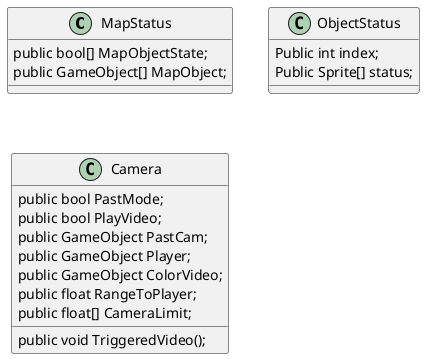 @startuml 

Class MapStatus{
  public bool[] MapObjectState;
  public GameObject[] MapObject;
}

Class ObjectStatus{
  Public int index;
  Public Sprite[] status;
}

Class Camera{
  public bool PastMode;
    public bool PlayVideo;
    public GameObject PastCam;
    public GameObject Player;
    public GameObject ColorVideo;
    public float RangeToPlayer;
    public float[] CameraLimit;
     public void TriggeredVideo();
}
@enduml